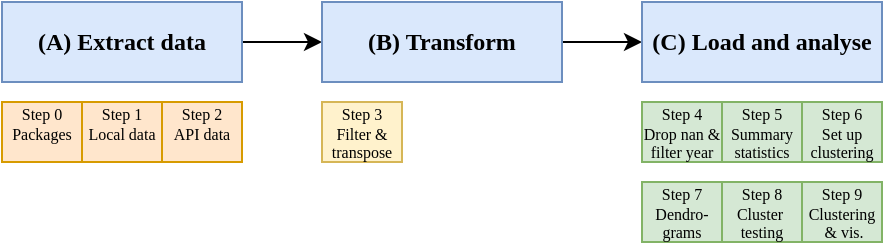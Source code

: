 <mxfile version="12.4.7" type="github">
  <diagram id="kwPXkHKbghUOtXXnXvJa" name="Page-1">
    <mxGraphModel dx="794" dy="427" grid="1" gridSize="10" guides="1" tooltips="1" connect="1" arrows="1" fold="1" page="1" pageScale="1" pageWidth="827" pageHeight="1169" math="0" shadow="0">
      <root>
        <mxCell id="0"/>
        <mxCell id="1" parent="0"/>
        <mxCell id="mMu0tpeS2CR9rV-OwVK8-3" value="" style="edgeStyle=orthogonalEdgeStyle;rounded=0;orthogonalLoop=1;jettySize=auto;html=1;fontFamily=Times New Roman;" edge="1" parent="1" source="mMu0tpeS2CR9rV-OwVK8-1" target="mMu0tpeS2CR9rV-OwVK8-2">
          <mxGeometry relative="1" as="geometry"/>
        </mxCell>
        <mxCell id="mMu0tpeS2CR9rV-OwVK8-1" value="(A) Extract data" style="rounded=0;whiteSpace=wrap;html=1;fontFamily=Times New Roman;fillColor=#dae8fc;strokeColor=#6c8ebf;fontStyle=1" vertex="1" parent="1">
          <mxGeometry x="80" y="40" width="120" height="40" as="geometry"/>
        </mxCell>
        <mxCell id="mMu0tpeS2CR9rV-OwVK8-5" value="" style="edgeStyle=orthogonalEdgeStyle;rounded=0;orthogonalLoop=1;jettySize=auto;html=1;fontFamily=Times New Roman;" edge="1" parent="1" source="mMu0tpeS2CR9rV-OwVK8-2" target="mMu0tpeS2CR9rV-OwVK8-4">
          <mxGeometry relative="1" as="geometry"/>
        </mxCell>
        <mxCell id="mMu0tpeS2CR9rV-OwVK8-2" value="(B) Transform" style="rounded=0;whiteSpace=wrap;html=1;fontFamily=Times New Roman;fillColor=#dae8fc;strokeColor=#6c8ebf;fontStyle=1" vertex="1" parent="1">
          <mxGeometry x="240" y="40" width="120" height="40" as="geometry"/>
        </mxCell>
        <mxCell id="mMu0tpeS2CR9rV-OwVK8-4" value="(C) Load and analyse" style="rounded=0;whiteSpace=wrap;html=1;fontFamily=Times New Roman;fillColor=#dae8fc;strokeColor=#6c8ebf;fontStyle=1" vertex="1" parent="1">
          <mxGeometry x="400" y="40" width="120" height="40" as="geometry"/>
        </mxCell>
        <mxCell id="mMu0tpeS2CR9rV-OwVK8-7" value="Step 0&lt;br&gt;Packages" style="rounded=0;whiteSpace=wrap;html=1;fontFamily=Times New Roman;fontSize=8;fillColor=#ffe6cc;strokeColor=#d79b00;verticalAlign=top;spacing=-3;" vertex="1" parent="1">
          <mxGeometry x="80" y="90" width="40" height="30" as="geometry"/>
        </mxCell>
        <mxCell id="mMu0tpeS2CR9rV-OwVK8-8" value="Step 1&lt;br&gt;Local data" style="rounded=0;whiteSpace=wrap;html=1;fontFamily=Times New Roman;fontSize=8;fillColor=#ffe6cc;strokeColor=#d79b00;verticalAlign=top;spacing=-3;" vertex="1" parent="1">
          <mxGeometry x="120" y="90" width="40" height="30" as="geometry"/>
        </mxCell>
        <mxCell id="mMu0tpeS2CR9rV-OwVK8-9" value="Step 2&lt;br&gt;API data" style="rounded=0;whiteSpace=wrap;html=1;fontFamily=Times New Roman;fontSize=8;fillColor=#ffe6cc;strokeColor=#d79b00;verticalAlign=top;spacing=-3;" vertex="1" parent="1">
          <mxGeometry x="160" y="90" width="40" height="30" as="geometry"/>
        </mxCell>
        <mxCell id="mMu0tpeS2CR9rV-OwVK8-10" value="Step 4&lt;br&gt;Drop nan &amp;amp; filter year" style="rounded=0;whiteSpace=wrap;html=1;fontFamily=Times New Roman;fontSize=8;fillColor=#d5e8d4;strokeColor=#82b366;verticalAlign=top;spacing=-3;" vertex="1" parent="1">
          <mxGeometry x="400" y="90" width="40" height="30" as="geometry"/>
        </mxCell>
        <mxCell id="mMu0tpeS2CR9rV-OwVK8-11" value="Step 3&lt;br&gt;Filter &amp;amp; transpose" style="rounded=0;whiteSpace=wrap;html=1;fontFamily=Times New Roman;fontSize=8;fillColor=#fff2cc;strokeColor=#d6b656;verticalAlign=top;spacing=-3;" vertex="1" parent="1">
          <mxGeometry x="240" y="90" width="40" height="30" as="geometry"/>
        </mxCell>
        <mxCell id="mMu0tpeS2CR9rV-OwVK8-12" value="Step 6&lt;br&gt;Set up clustering" style="rounded=0;whiteSpace=wrap;html=1;fontFamily=Times New Roman;fontSize=8;fillColor=#d5e8d4;strokeColor=#82b366;verticalAlign=top;spacing=-3;" vertex="1" parent="1">
          <mxGeometry x="480" y="90" width="40" height="30" as="geometry"/>
        </mxCell>
        <mxCell id="mMu0tpeS2CR9rV-OwVK8-13" value="Step 7&lt;br&gt;Dendro-&lt;br&gt;grams" style="rounded=0;whiteSpace=wrap;html=1;fontFamily=Times New Roman;fontSize=8;fillColor=#d5e8d4;strokeColor=#82b366;verticalAlign=top;spacing=-3;" vertex="1" parent="1">
          <mxGeometry x="400" y="130" width="40" height="30" as="geometry"/>
        </mxCell>
        <mxCell id="mMu0tpeS2CR9rV-OwVK8-14" value="Step 5&lt;br&gt;Summary&lt;br&gt;statistics" style="rounded=0;whiteSpace=wrap;html=1;fontFamily=Times New Roman;fontSize=8;fillColor=#d5e8d4;strokeColor=#82b366;verticalAlign=top;spacing=-3;" vertex="1" parent="1">
          <mxGeometry x="440" y="90" width="40" height="30" as="geometry"/>
        </mxCell>
        <mxCell id="mMu0tpeS2CR9rV-OwVK8-17" value="Step 8&lt;br&gt;Cluster&amp;nbsp;&lt;br&gt;testing" style="rounded=0;whiteSpace=wrap;html=1;fontFamily=Times New Roman;fontSize=8;fillColor=#d5e8d4;strokeColor=#82b366;verticalAlign=top;spacing=-3;" vertex="1" parent="1">
          <mxGeometry x="440" y="130" width="40" height="30" as="geometry"/>
        </mxCell>
        <mxCell id="mMu0tpeS2CR9rV-OwVK8-18" value="Step 9&lt;br&gt;Clustering&lt;br&gt;&amp;nbsp;&amp;amp; vis." style="rounded=0;whiteSpace=wrap;html=1;fontFamily=Times New Roman;fontSize=8;fillColor=#d5e8d4;strokeColor=#82b366;verticalAlign=top;spacing=-3;" vertex="1" parent="1">
          <mxGeometry x="480" y="130" width="40" height="30" as="geometry"/>
        </mxCell>
      </root>
    </mxGraphModel>
  </diagram>
</mxfile>
